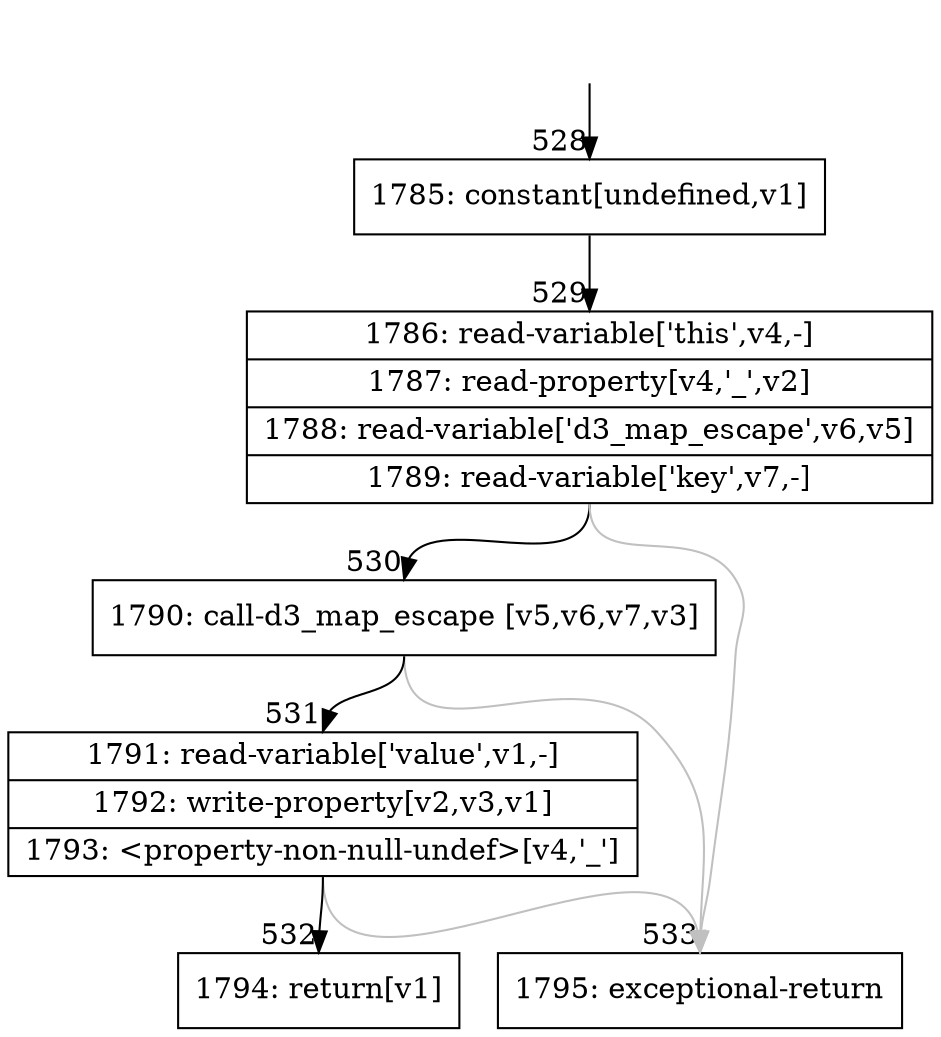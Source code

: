 digraph {
rankdir="TD"
BB_entry45[shape=none,label=""];
BB_entry45 -> BB528 [tailport=s, headport=n, headlabel="    528"]
BB528 [shape=record label="{1785: constant[undefined,v1]}" ] 
BB528 -> BB529 [tailport=s, headport=n, headlabel="      529"]
BB529 [shape=record label="{1786: read-variable['this',v4,-]|1787: read-property[v4,'_',v2]|1788: read-variable['d3_map_escape',v6,v5]|1789: read-variable['key',v7,-]}" ] 
BB529 -> BB530 [tailport=s, headport=n, headlabel="      530"]
BB529 -> BB533 [tailport=s, headport=n, color=gray, headlabel="      533"]
BB530 [shape=record label="{1790: call-d3_map_escape [v5,v6,v7,v3]}" ] 
BB530 -> BB531 [tailport=s, headport=n, headlabel="      531"]
BB530 -> BB533 [tailport=s, headport=n, color=gray]
BB531 [shape=record label="{1791: read-variable['value',v1,-]|1792: write-property[v2,v3,v1]|1793: \<property-non-null-undef\>[v4,'_']}" ] 
BB531 -> BB532 [tailport=s, headport=n, headlabel="      532"]
BB531 -> BB533 [tailport=s, headport=n, color=gray]
BB532 [shape=record label="{1794: return[v1]}" ] 
BB533 [shape=record label="{1795: exceptional-return}" ] 
//#$~ 321
}
